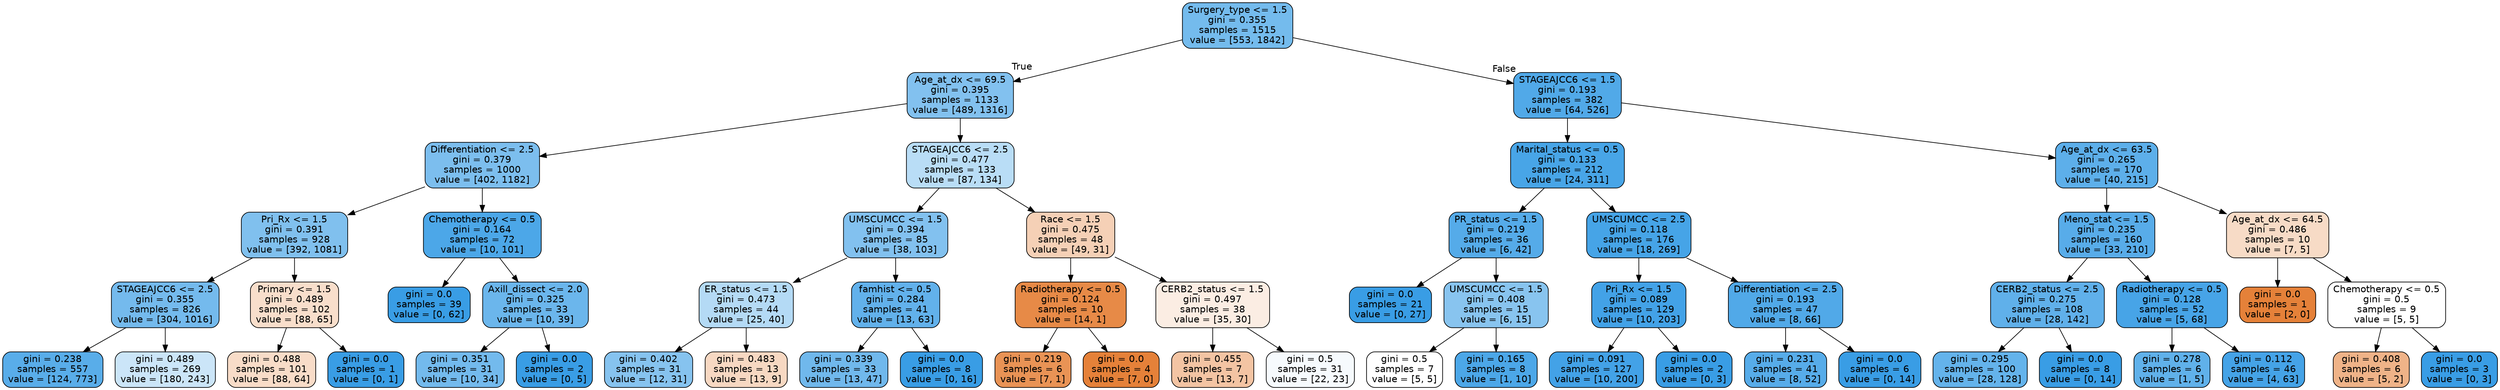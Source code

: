 digraph Tree {
node [shape=box, style="filled, rounded", color="black", fontname=helvetica] ;
edge [fontname=helvetica] ;
0 [label="Surgery_type <= 1.5\ngini = 0.355\nsamples = 1515\nvalue = [553, 1842]", fillcolor="#399de5b2"] ;
1 [label="Age_at_dx <= 69.5\ngini = 0.395\nsamples = 1133\nvalue = [489, 1316]", fillcolor="#399de5a0"] ;
0 -> 1 [labeldistance=2.5, labelangle=45, headlabel="True"] ;
2 [label="Differentiation <= 2.5\ngini = 0.379\nsamples = 1000\nvalue = [402, 1182]", fillcolor="#399de5a8"] ;
1 -> 2 ;
3 [label="Pri_Rx <= 1.5\ngini = 0.391\nsamples = 928\nvalue = [392, 1081]", fillcolor="#399de5a3"] ;
2 -> 3 ;
4 [label="STAGEAJCC6 <= 2.5\ngini = 0.355\nsamples = 826\nvalue = [304, 1016]", fillcolor="#399de5b3"] ;
3 -> 4 ;
5 [label="gini = 0.238\nsamples = 557\nvalue = [124, 773]", fillcolor="#399de5d6"] ;
4 -> 5 ;
6 [label="gini = 0.489\nsamples = 269\nvalue = [180, 243]", fillcolor="#399de542"] ;
4 -> 6 ;
7 [label="Primary <= 1.5\ngini = 0.489\nsamples = 102\nvalue = [88, 65]", fillcolor="#e5813943"] ;
3 -> 7 ;
8 [label="gini = 0.488\nsamples = 101\nvalue = [88, 64]", fillcolor="#e5813946"] ;
7 -> 8 ;
9 [label="gini = 0.0\nsamples = 1\nvalue = [0, 1]", fillcolor="#399de5ff"] ;
7 -> 9 ;
10 [label="Chemotherapy <= 0.5\ngini = 0.164\nsamples = 72\nvalue = [10, 101]", fillcolor="#399de5e6"] ;
2 -> 10 ;
11 [label="gini = 0.0\nsamples = 39\nvalue = [0, 62]", fillcolor="#399de5ff"] ;
10 -> 11 ;
12 [label="Axill_dissect <= 2.0\ngini = 0.325\nsamples = 33\nvalue = [10, 39]", fillcolor="#399de5be"] ;
10 -> 12 ;
13 [label="gini = 0.351\nsamples = 31\nvalue = [10, 34]", fillcolor="#399de5b4"] ;
12 -> 13 ;
14 [label="gini = 0.0\nsamples = 2\nvalue = [0, 5]", fillcolor="#399de5ff"] ;
12 -> 14 ;
15 [label="STAGEAJCC6 <= 2.5\ngini = 0.477\nsamples = 133\nvalue = [87, 134]", fillcolor="#399de559"] ;
1 -> 15 ;
16 [label="UMSCUMCC <= 1.5\ngini = 0.394\nsamples = 85\nvalue = [38, 103]", fillcolor="#399de5a1"] ;
15 -> 16 ;
17 [label="ER_status <= 1.5\ngini = 0.473\nsamples = 44\nvalue = [25, 40]", fillcolor="#399de560"] ;
16 -> 17 ;
18 [label="gini = 0.402\nsamples = 31\nvalue = [12, 31]", fillcolor="#399de59c"] ;
17 -> 18 ;
19 [label="gini = 0.483\nsamples = 13\nvalue = [13, 9]", fillcolor="#e581394e"] ;
17 -> 19 ;
20 [label="famhist <= 0.5\ngini = 0.284\nsamples = 41\nvalue = [13, 63]", fillcolor="#399de5ca"] ;
16 -> 20 ;
21 [label="gini = 0.339\nsamples = 33\nvalue = [13, 47]", fillcolor="#399de5b8"] ;
20 -> 21 ;
22 [label="gini = 0.0\nsamples = 8\nvalue = [0, 16]", fillcolor="#399de5ff"] ;
20 -> 22 ;
23 [label="Race <= 1.5\ngini = 0.475\nsamples = 48\nvalue = [49, 31]", fillcolor="#e581395e"] ;
15 -> 23 ;
24 [label="Radiotherapy <= 0.5\ngini = 0.124\nsamples = 10\nvalue = [14, 1]", fillcolor="#e58139ed"] ;
23 -> 24 ;
25 [label="gini = 0.219\nsamples = 6\nvalue = [7, 1]", fillcolor="#e58139db"] ;
24 -> 25 ;
26 [label="gini = 0.0\nsamples = 4\nvalue = [7, 0]", fillcolor="#e58139ff"] ;
24 -> 26 ;
27 [label="CERB2_status <= 1.5\ngini = 0.497\nsamples = 38\nvalue = [35, 30]", fillcolor="#e5813924"] ;
23 -> 27 ;
28 [label="gini = 0.455\nsamples = 7\nvalue = [13, 7]", fillcolor="#e5813976"] ;
27 -> 28 ;
29 [label="gini = 0.5\nsamples = 31\nvalue = [22, 23]", fillcolor="#399de50b"] ;
27 -> 29 ;
30 [label="STAGEAJCC6 <= 1.5\ngini = 0.193\nsamples = 382\nvalue = [64, 526]", fillcolor="#399de5e0"] ;
0 -> 30 [labeldistance=2.5, labelangle=-45, headlabel="False"] ;
31 [label="Marital_status <= 0.5\ngini = 0.133\nsamples = 212\nvalue = [24, 311]", fillcolor="#399de5eb"] ;
30 -> 31 ;
32 [label="PR_status <= 1.5\ngini = 0.219\nsamples = 36\nvalue = [6, 42]", fillcolor="#399de5db"] ;
31 -> 32 ;
33 [label="gini = 0.0\nsamples = 21\nvalue = [0, 27]", fillcolor="#399de5ff"] ;
32 -> 33 ;
34 [label="UMSCUMCC <= 1.5\ngini = 0.408\nsamples = 15\nvalue = [6, 15]", fillcolor="#399de599"] ;
32 -> 34 ;
35 [label="gini = 0.5\nsamples = 7\nvalue = [5, 5]", fillcolor="#e5813900"] ;
34 -> 35 ;
36 [label="gini = 0.165\nsamples = 8\nvalue = [1, 10]", fillcolor="#399de5e6"] ;
34 -> 36 ;
37 [label="UMSCUMCC <= 2.5\ngini = 0.118\nsamples = 176\nvalue = [18, 269]", fillcolor="#399de5ee"] ;
31 -> 37 ;
38 [label="Pri_Rx <= 1.5\ngini = 0.089\nsamples = 129\nvalue = [10, 203]", fillcolor="#399de5f2"] ;
37 -> 38 ;
39 [label="gini = 0.091\nsamples = 127\nvalue = [10, 200]", fillcolor="#399de5f2"] ;
38 -> 39 ;
40 [label="gini = 0.0\nsamples = 2\nvalue = [0, 3]", fillcolor="#399de5ff"] ;
38 -> 40 ;
41 [label="Differentiation <= 2.5\ngini = 0.193\nsamples = 47\nvalue = [8, 66]", fillcolor="#399de5e0"] ;
37 -> 41 ;
42 [label="gini = 0.231\nsamples = 41\nvalue = [8, 52]", fillcolor="#399de5d8"] ;
41 -> 42 ;
43 [label="gini = 0.0\nsamples = 6\nvalue = [0, 14]", fillcolor="#399de5ff"] ;
41 -> 43 ;
44 [label="Age_at_dx <= 63.5\ngini = 0.265\nsamples = 170\nvalue = [40, 215]", fillcolor="#399de5d0"] ;
30 -> 44 ;
45 [label="Meno_stat <= 1.5\ngini = 0.235\nsamples = 160\nvalue = [33, 210]", fillcolor="#399de5d7"] ;
44 -> 45 ;
46 [label="CERB2_status <= 2.5\ngini = 0.275\nsamples = 108\nvalue = [28, 142]", fillcolor="#399de5cd"] ;
45 -> 46 ;
47 [label="gini = 0.295\nsamples = 100\nvalue = [28, 128]", fillcolor="#399de5c7"] ;
46 -> 47 ;
48 [label="gini = 0.0\nsamples = 8\nvalue = [0, 14]", fillcolor="#399de5ff"] ;
46 -> 48 ;
49 [label="Radiotherapy <= 0.5\ngini = 0.128\nsamples = 52\nvalue = [5, 68]", fillcolor="#399de5ec"] ;
45 -> 49 ;
50 [label="gini = 0.278\nsamples = 6\nvalue = [1, 5]", fillcolor="#399de5cc"] ;
49 -> 50 ;
51 [label="gini = 0.112\nsamples = 46\nvalue = [4, 63]", fillcolor="#399de5ef"] ;
49 -> 51 ;
52 [label="Age_at_dx <= 64.5\ngini = 0.486\nsamples = 10\nvalue = [7, 5]", fillcolor="#e5813949"] ;
44 -> 52 ;
53 [label="gini = 0.0\nsamples = 1\nvalue = [2, 0]", fillcolor="#e58139ff"] ;
52 -> 53 ;
54 [label="Chemotherapy <= 0.5\ngini = 0.5\nsamples = 9\nvalue = [5, 5]", fillcolor="#e5813900"] ;
52 -> 54 ;
55 [label="gini = 0.408\nsamples = 6\nvalue = [5, 2]", fillcolor="#e5813999"] ;
54 -> 55 ;
56 [label="gini = 0.0\nsamples = 3\nvalue = [0, 3]", fillcolor="#399de5ff"] ;
54 -> 56 ;
}